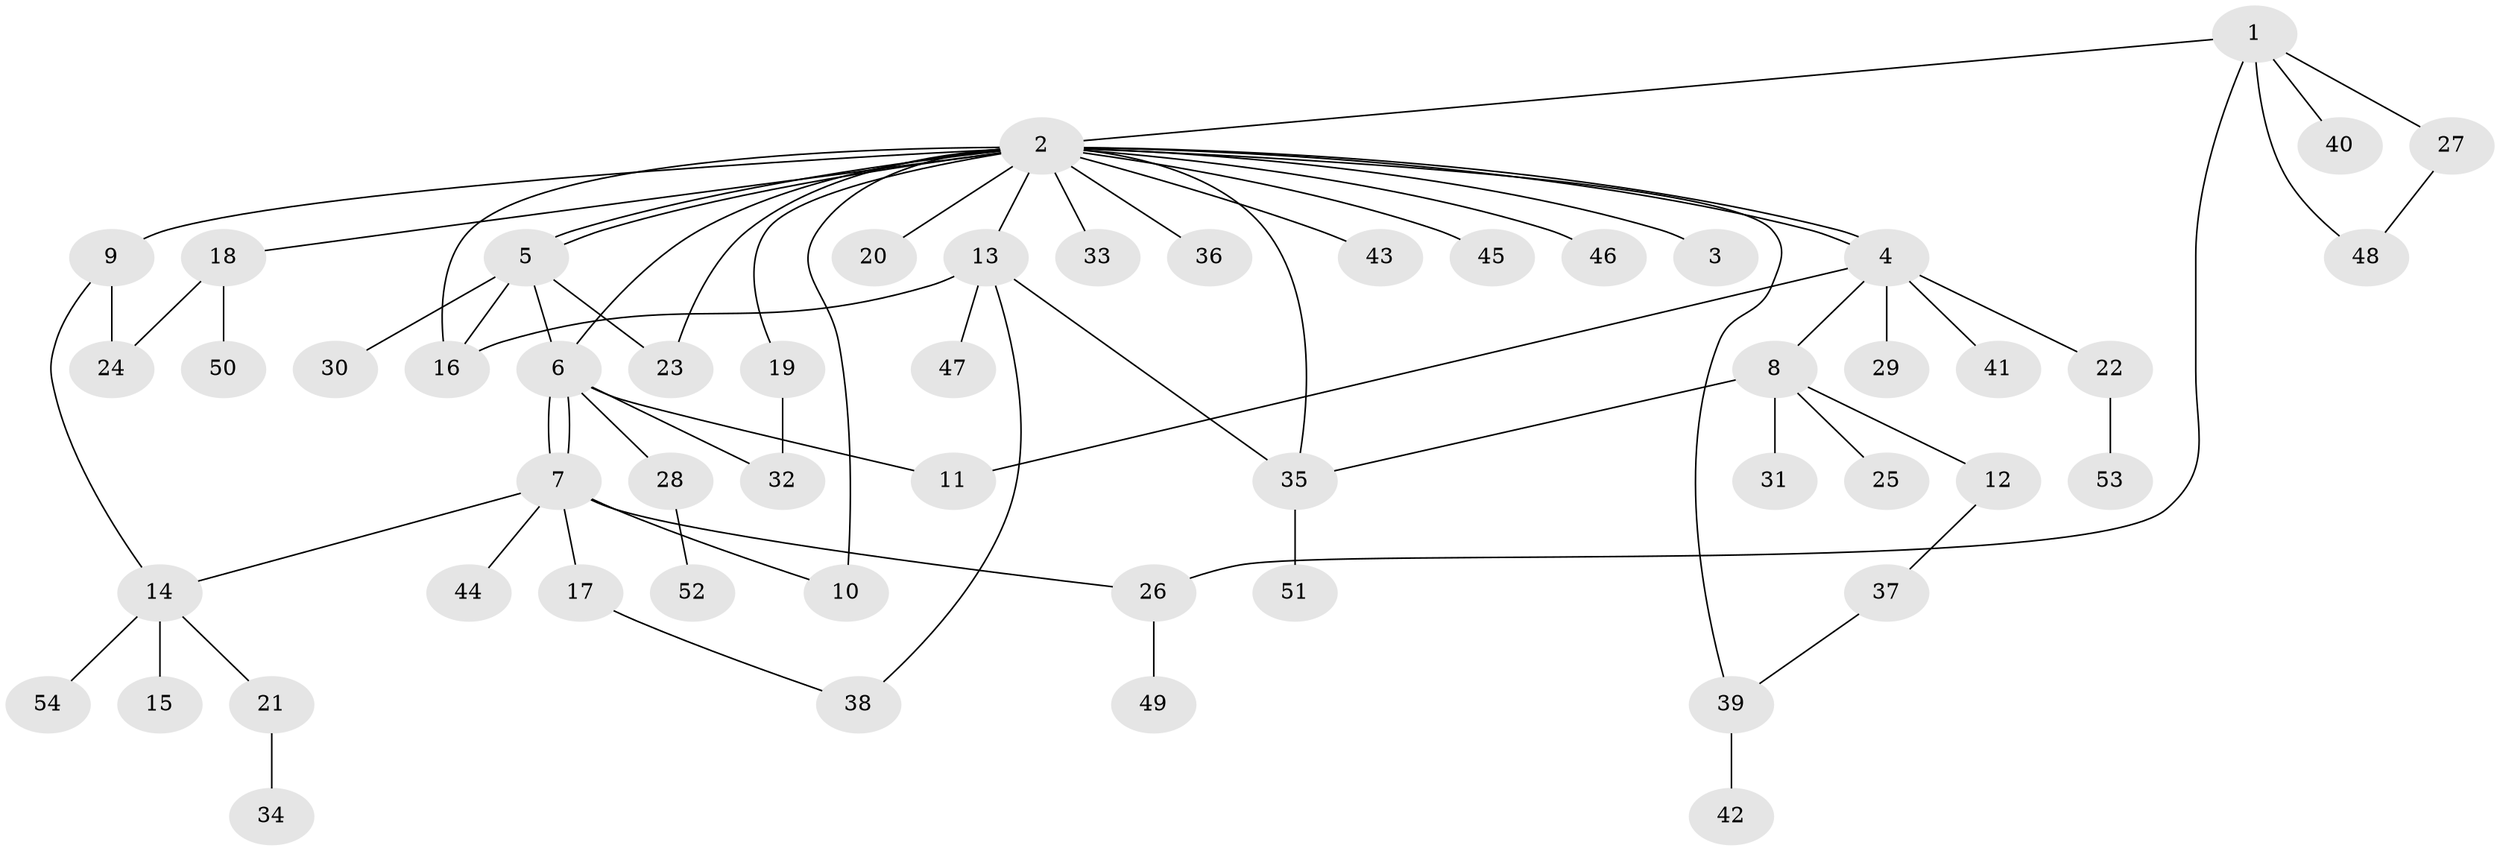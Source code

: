// Generated by graph-tools (version 1.1) at 2025/14/03/09/25 04:14:42]
// undirected, 54 vertices, 71 edges
graph export_dot {
graph [start="1"]
  node [color=gray90,style=filled];
  1;
  2;
  3;
  4;
  5;
  6;
  7;
  8;
  9;
  10;
  11;
  12;
  13;
  14;
  15;
  16;
  17;
  18;
  19;
  20;
  21;
  22;
  23;
  24;
  25;
  26;
  27;
  28;
  29;
  30;
  31;
  32;
  33;
  34;
  35;
  36;
  37;
  38;
  39;
  40;
  41;
  42;
  43;
  44;
  45;
  46;
  47;
  48;
  49;
  50;
  51;
  52;
  53;
  54;
  1 -- 2;
  1 -- 26;
  1 -- 27;
  1 -- 40;
  1 -- 48;
  2 -- 3;
  2 -- 4;
  2 -- 4;
  2 -- 5;
  2 -- 5;
  2 -- 6;
  2 -- 9;
  2 -- 10;
  2 -- 13;
  2 -- 16;
  2 -- 18;
  2 -- 19;
  2 -- 20;
  2 -- 23;
  2 -- 33;
  2 -- 35;
  2 -- 36;
  2 -- 39;
  2 -- 43;
  2 -- 45;
  2 -- 46;
  4 -- 8;
  4 -- 11;
  4 -- 22;
  4 -- 29;
  4 -- 41;
  5 -- 6;
  5 -- 16;
  5 -- 23;
  5 -- 30;
  6 -- 7;
  6 -- 7;
  6 -- 11;
  6 -- 28;
  6 -- 32;
  7 -- 10;
  7 -- 14;
  7 -- 17;
  7 -- 26;
  7 -- 44;
  8 -- 12;
  8 -- 25;
  8 -- 31;
  8 -- 35;
  9 -- 14;
  9 -- 24;
  12 -- 37;
  13 -- 16;
  13 -- 35;
  13 -- 38;
  13 -- 47;
  14 -- 15;
  14 -- 21;
  14 -- 54;
  17 -- 38;
  18 -- 24;
  18 -- 50;
  19 -- 32;
  21 -- 34;
  22 -- 53;
  26 -- 49;
  27 -- 48;
  28 -- 52;
  35 -- 51;
  37 -- 39;
  39 -- 42;
}
